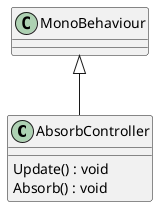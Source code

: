 @startuml
class AbsorbController {
    Update() : void
    Absorb() : void
}
MonoBehaviour <|-- AbsorbController
@enduml

